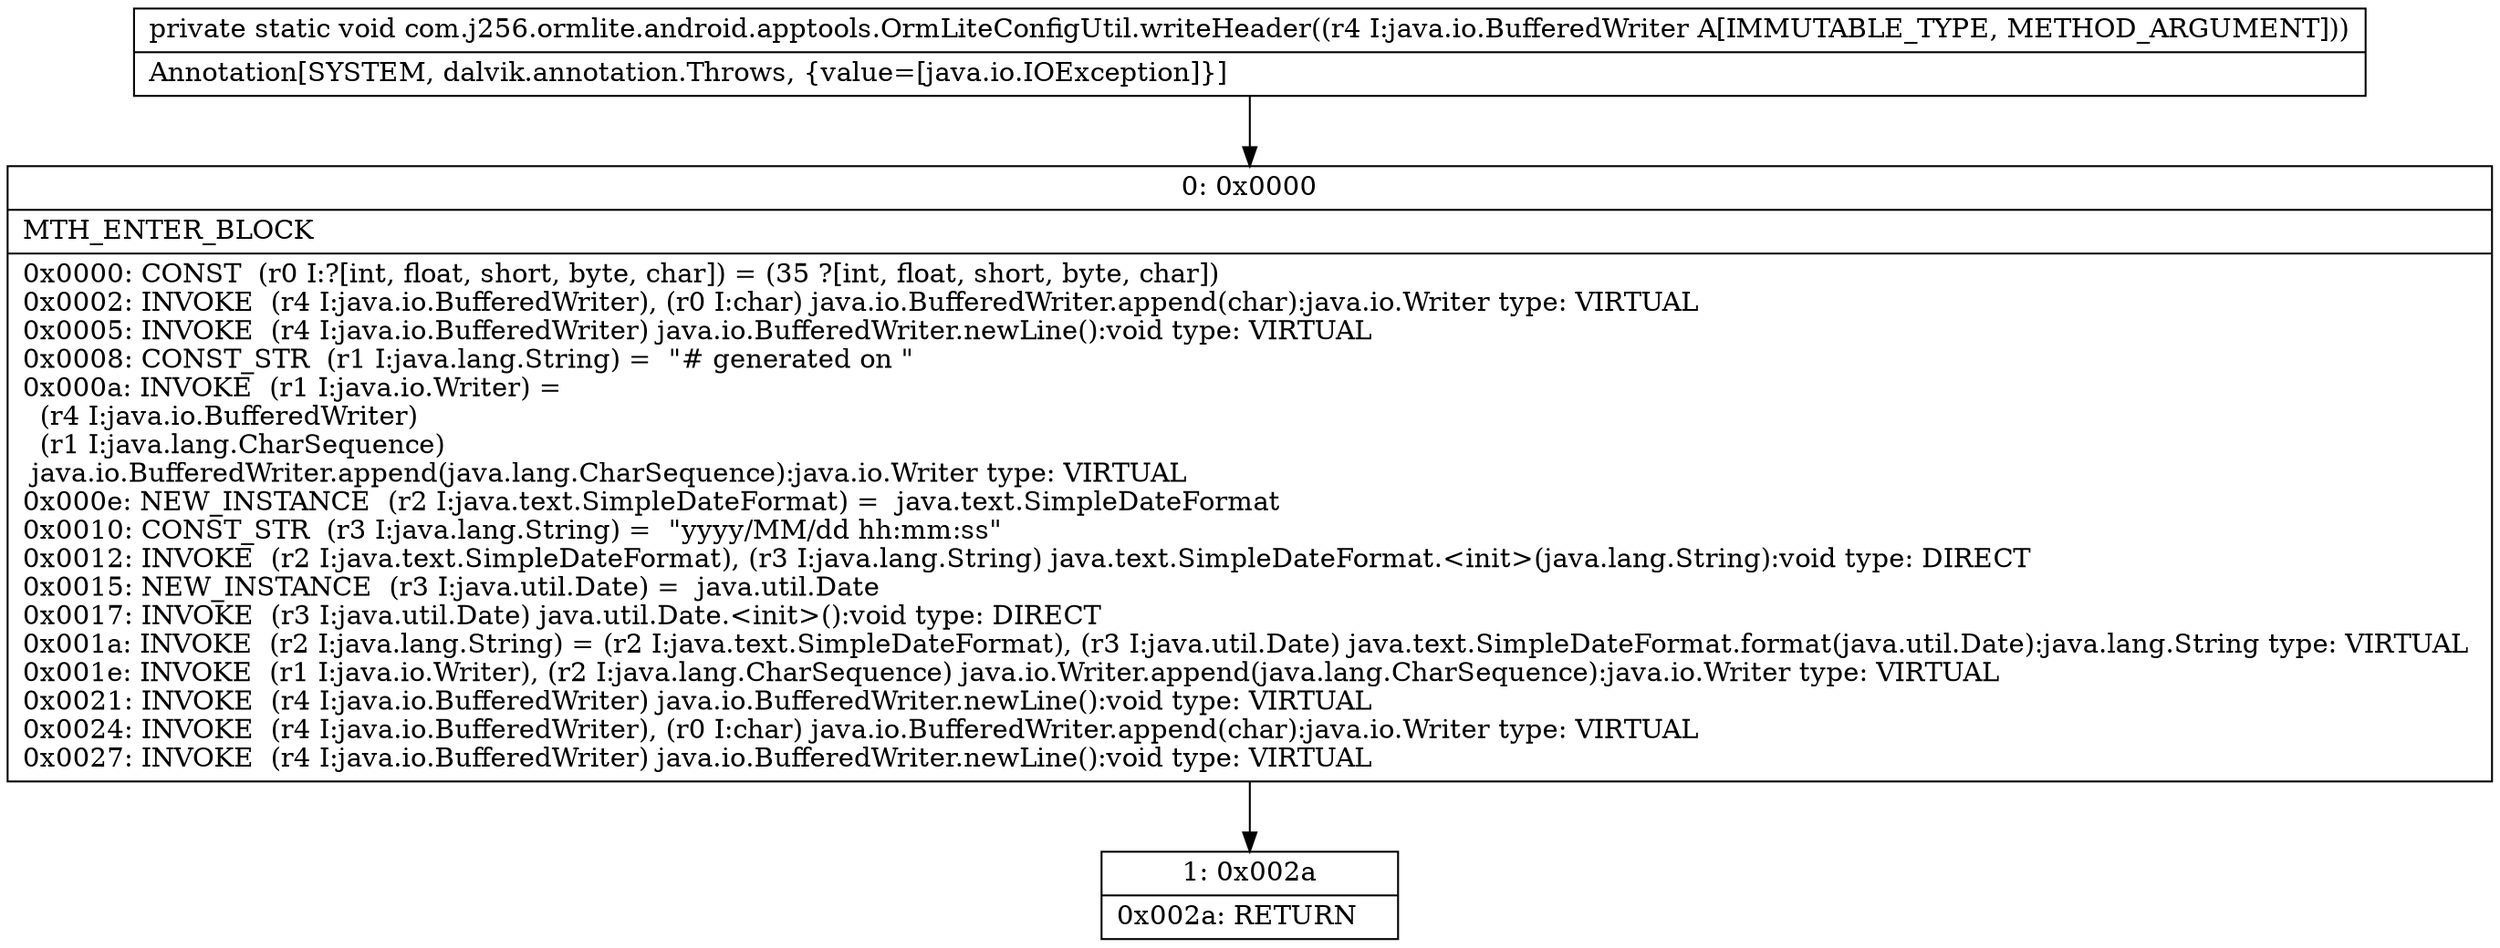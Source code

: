 digraph "CFG forcom.j256.ormlite.android.apptools.OrmLiteConfigUtil.writeHeader(Ljava\/io\/BufferedWriter;)V" {
Node_0 [shape=record,label="{0\:\ 0x0000|MTH_ENTER_BLOCK\l|0x0000: CONST  (r0 I:?[int, float, short, byte, char]) = (35 ?[int, float, short, byte, char]) \l0x0002: INVOKE  (r4 I:java.io.BufferedWriter), (r0 I:char) java.io.BufferedWriter.append(char):java.io.Writer type: VIRTUAL \l0x0005: INVOKE  (r4 I:java.io.BufferedWriter) java.io.BufferedWriter.newLine():void type: VIRTUAL \l0x0008: CONST_STR  (r1 I:java.lang.String) =  \"# generated on \" \l0x000a: INVOKE  (r1 I:java.io.Writer) = \l  (r4 I:java.io.BufferedWriter)\l  (r1 I:java.lang.CharSequence)\l java.io.BufferedWriter.append(java.lang.CharSequence):java.io.Writer type: VIRTUAL \l0x000e: NEW_INSTANCE  (r2 I:java.text.SimpleDateFormat) =  java.text.SimpleDateFormat \l0x0010: CONST_STR  (r3 I:java.lang.String) =  \"yyyy\/MM\/dd hh:mm:ss\" \l0x0012: INVOKE  (r2 I:java.text.SimpleDateFormat), (r3 I:java.lang.String) java.text.SimpleDateFormat.\<init\>(java.lang.String):void type: DIRECT \l0x0015: NEW_INSTANCE  (r3 I:java.util.Date) =  java.util.Date \l0x0017: INVOKE  (r3 I:java.util.Date) java.util.Date.\<init\>():void type: DIRECT \l0x001a: INVOKE  (r2 I:java.lang.String) = (r2 I:java.text.SimpleDateFormat), (r3 I:java.util.Date) java.text.SimpleDateFormat.format(java.util.Date):java.lang.String type: VIRTUAL \l0x001e: INVOKE  (r1 I:java.io.Writer), (r2 I:java.lang.CharSequence) java.io.Writer.append(java.lang.CharSequence):java.io.Writer type: VIRTUAL \l0x0021: INVOKE  (r4 I:java.io.BufferedWriter) java.io.BufferedWriter.newLine():void type: VIRTUAL \l0x0024: INVOKE  (r4 I:java.io.BufferedWriter), (r0 I:char) java.io.BufferedWriter.append(char):java.io.Writer type: VIRTUAL \l0x0027: INVOKE  (r4 I:java.io.BufferedWriter) java.io.BufferedWriter.newLine():void type: VIRTUAL \l}"];
Node_1 [shape=record,label="{1\:\ 0x002a|0x002a: RETURN   \l}"];
MethodNode[shape=record,label="{private static void com.j256.ormlite.android.apptools.OrmLiteConfigUtil.writeHeader((r4 I:java.io.BufferedWriter A[IMMUTABLE_TYPE, METHOD_ARGUMENT]))  | Annotation[SYSTEM, dalvik.annotation.Throws, \{value=[java.io.IOException]\}]\l}"];
MethodNode -> Node_0;
Node_0 -> Node_1;
}


